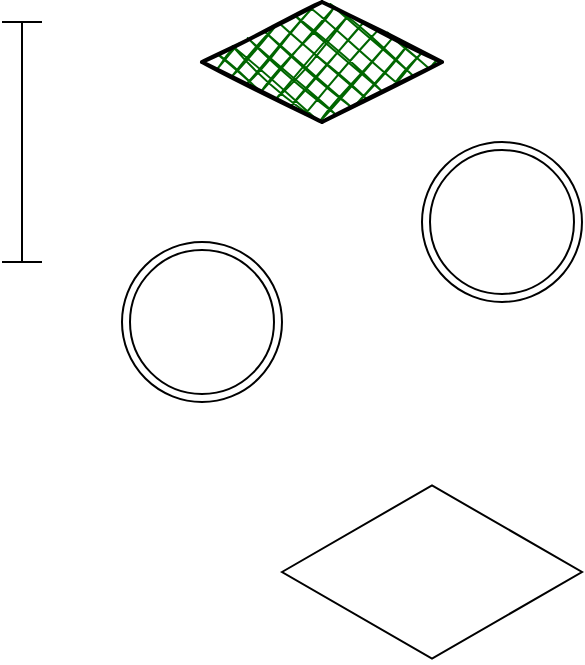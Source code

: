 <mxfile version="20.8.16" type="github">
  <diagram name="Page-1" id="e46ZSgUiM06h24h3hdQA">
    <mxGraphModel dx="880" dy="494" grid="1" gridSize="10" guides="1" tooltips="1" connect="1" arrows="1" fold="1" page="1" pageScale="1" pageWidth="850" pageHeight="1100" math="0" shadow="0">
      <root>
        <mxCell id="0" />
        <mxCell id="1" parent="0" />
        <mxCell id="hQTUHUbLcIf_wo7CLraZ-1" value="" style="ellipse;shape=doubleEllipse;whiteSpace=wrap;html=1;aspect=fixed;" vertex="1" parent="1">
          <mxGeometry x="300" y="190" width="80" height="80" as="geometry" />
        </mxCell>
        <mxCell id="hQTUHUbLcIf_wo7CLraZ-2" value="" style="ellipse;shape=doubleEllipse;whiteSpace=wrap;html=1;aspect=fixed;" vertex="1" parent="1">
          <mxGeometry x="150" y="240" width="80" height="80" as="geometry" />
        </mxCell>
        <mxCell id="hQTUHUbLcIf_wo7CLraZ-3" value="" style="rhombus;whiteSpace=wrap;html=1;strokeWidth=2;fillWeight=-1;hachureGap=8;fillStyle=cross-hatch;fillColor=#006600;sketch=1;" vertex="1" parent="1">
          <mxGeometry x="190" y="120" width="120" height="60" as="geometry" />
        </mxCell>
        <mxCell id="hQTUHUbLcIf_wo7CLraZ-4" value="" style="shape=crossbar;whiteSpace=wrap;html=1;rounded=1;direction=south;" vertex="1" parent="1">
          <mxGeometry x="90" y="130" width="20" height="120" as="geometry" />
        </mxCell>
        <mxCell id="hQTUHUbLcIf_wo7CLraZ-5" value="" style="html=1;whiteSpace=wrap;aspect=fixed;shape=isoRectangle;" vertex="1" parent="1">
          <mxGeometry x="230" y="360" width="150" height="90" as="geometry" />
        </mxCell>
      </root>
    </mxGraphModel>
  </diagram>
</mxfile>
